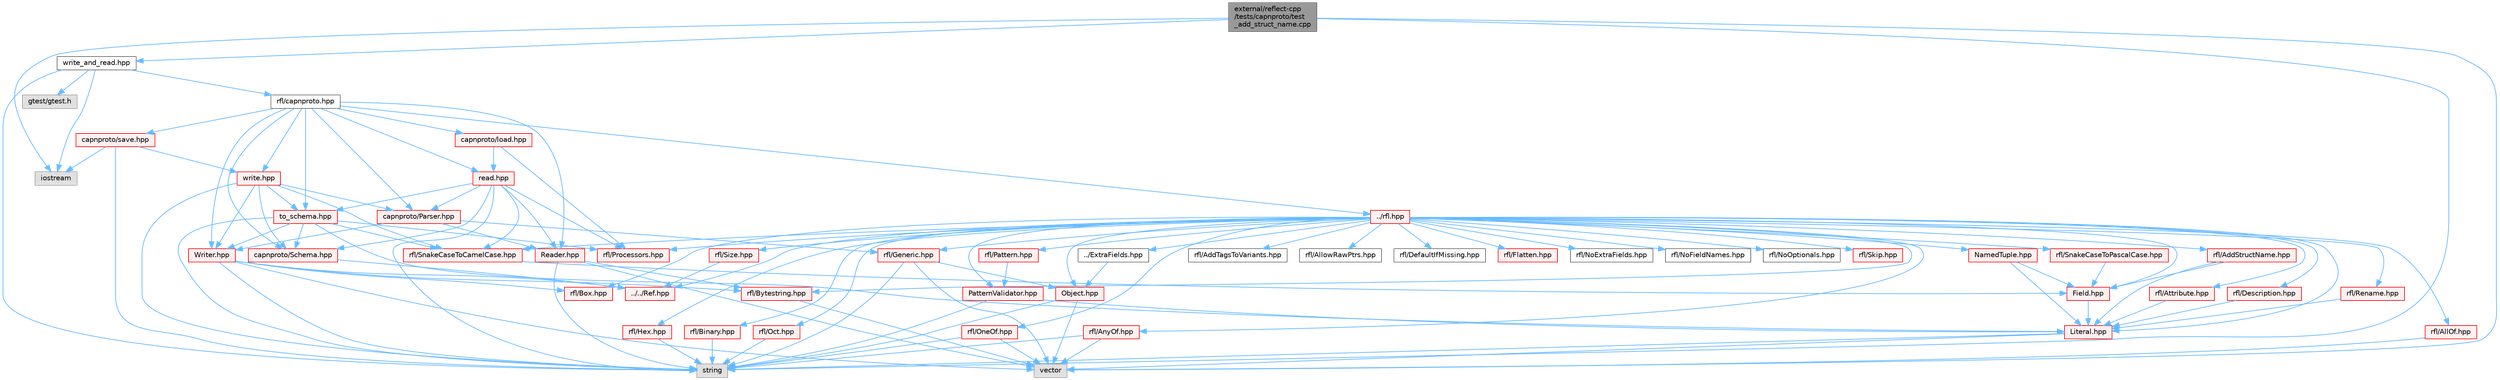 digraph "external/reflect-cpp/tests/capnproto/test_add_struct_name.cpp"
{
 // LATEX_PDF_SIZE
  bgcolor="transparent";
  edge [fontname=Helvetica,fontsize=10,labelfontname=Helvetica,labelfontsize=10];
  node [fontname=Helvetica,fontsize=10,shape=box,height=0.2,width=0.4];
  Node1 [id="Node000001",label="external/reflect-cpp\l/tests/capnproto/test\l_add_struct_name.cpp",height=0.2,width=0.4,color="gray40", fillcolor="grey60", style="filled", fontcolor="black",tooltip=" "];
  Node1 -> Node2 [id="edge119_Node000001_Node000002",color="steelblue1",style="solid",tooltip=" "];
  Node2 [id="Node000002",label="iostream",height=0.2,width=0.4,color="grey60", fillcolor="#E0E0E0", style="filled",tooltip=" "];
  Node1 -> Node3 [id="edge120_Node000001_Node000003",color="steelblue1",style="solid",tooltip=" "];
  Node3 [id="Node000003",label="string",height=0.2,width=0.4,color="grey60", fillcolor="#E0E0E0", style="filled",tooltip=" "];
  Node1 -> Node4 [id="edge121_Node000001_Node000004",color="steelblue1",style="solid",tooltip=" "];
  Node4 [id="Node000004",label="vector",height=0.2,width=0.4,color="grey60", fillcolor="#E0E0E0", style="filled",tooltip=" "];
  Node1 -> Node5 [id="edge122_Node000001_Node000005",color="steelblue1",style="solid",tooltip=" "];
  Node5 [id="Node000005",label="write_and_read.hpp",height=0.2,width=0.4,color="grey40", fillcolor="white", style="filled",URL="$capnproto_2write__and__read_8hpp.html",tooltip=" "];
  Node5 -> Node6 [id="edge123_Node000005_Node000006",color="steelblue1",style="solid",tooltip=" "];
  Node6 [id="Node000006",label="gtest/gtest.h",height=0.2,width=0.4,color="grey60", fillcolor="#E0E0E0", style="filled",tooltip=" "];
  Node5 -> Node2 [id="edge124_Node000005_Node000002",color="steelblue1",style="solid",tooltip=" "];
  Node5 -> Node7 [id="edge125_Node000005_Node000007",color="steelblue1",style="solid",tooltip=" "];
  Node7 [id="Node000007",label="rfl/capnproto.hpp",height=0.2,width=0.4,color="grey40", fillcolor="white", style="filled",URL="$capnproto_8hpp.html",tooltip=" "];
  Node7 -> Node8 [id="edge126_Node000007_Node000008",color="steelblue1",style="solid",tooltip=" "];
  Node8 [id="Node000008",label="../rfl.hpp",height=0.2,width=0.4,color="red", fillcolor="#FFF0F0", style="filled",URL="$rfl_8hpp.html",tooltip=" "];
  Node8 -> Node9 [id="edge127_Node000008_Node000009",color="steelblue1",style="solid",tooltip=" "];
  Node9 [id="Node000009",label="rfl/AddStructName.hpp",height=0.2,width=0.4,color="red", fillcolor="#FFF0F0", style="filled",URL="$_add_struct_name_8hpp.html",tooltip=" "];
  Node9 -> Node11 [id="edge128_Node000009_Node000011",color="steelblue1",style="solid",tooltip=" "];
  Node11 [id="Node000011",label="Field.hpp",height=0.2,width=0.4,color="red", fillcolor="#FFF0F0", style="filled",URL="$_field_8hpp.html",tooltip=" "];
  Node11 -> Node16 [id="edge129_Node000011_Node000016",color="steelblue1",style="solid",tooltip=" "];
  Node16 [id="Node000016",label="Literal.hpp",height=0.2,width=0.4,color="red", fillcolor="#FFF0F0", style="filled",URL="$_literal_8hpp.html",tooltip=" "];
  Node16 -> Node3 [id="edge130_Node000016_Node000003",color="steelblue1",style="solid",tooltip=" "];
  Node16 -> Node4 [id="edge131_Node000016_Node000004",color="steelblue1",style="solid",tooltip=" "];
  Node9 -> Node16 [id="edge132_Node000009_Node000016",color="steelblue1",style="solid",tooltip=" "];
  Node8 -> Node57 [id="edge133_Node000008_Node000057",color="steelblue1",style="solid",tooltip=" "];
  Node57 [id="Node000057",label="rfl/AddTagsToVariants.hpp",height=0.2,width=0.4,color="grey40", fillcolor="white", style="filled",URL="$_add_tags_to_variants_8hpp.html",tooltip=" "];
  Node8 -> Node58 [id="edge134_Node000008_Node000058",color="steelblue1",style="solid",tooltip=" "];
  Node58 [id="Node000058",label="rfl/AllOf.hpp",height=0.2,width=0.4,color="red", fillcolor="#FFF0F0", style="filled",URL="$_all_of_8hpp.html",tooltip=" "];
  Node58 -> Node4 [id="edge135_Node000058_Node000004",color="steelblue1",style="solid",tooltip=" "];
  Node8 -> Node67 [id="edge136_Node000008_Node000067",color="steelblue1",style="solid",tooltip=" "];
  Node67 [id="Node000067",label="rfl/AllowRawPtrs.hpp",height=0.2,width=0.4,color="grey40", fillcolor="white", style="filled",URL="$_allow_raw_ptrs_8hpp.html",tooltip=" "];
  Node8 -> Node68 [id="edge137_Node000008_Node000068",color="steelblue1",style="solid",tooltip=" "];
  Node68 [id="Node000068",label="rfl/AnyOf.hpp",height=0.2,width=0.4,color="red", fillcolor="#FFF0F0", style="filled",URL="$_any_of_8hpp.html",tooltip=" "];
  Node68 -> Node3 [id="edge138_Node000068_Node000003",color="steelblue1",style="solid",tooltip=" "];
  Node68 -> Node4 [id="edge139_Node000068_Node000004",color="steelblue1",style="solid",tooltip=" "];
  Node8 -> Node70 [id="edge140_Node000008_Node000070",color="steelblue1",style="solid",tooltip=" "];
  Node70 [id="Node000070",label="rfl/Attribute.hpp",height=0.2,width=0.4,color="red", fillcolor="#FFF0F0", style="filled",URL="$_attribute_8hpp.html",tooltip=" "];
  Node70 -> Node16 [id="edge141_Node000070_Node000016",color="steelblue1",style="solid",tooltip=" "];
  Node8 -> Node71 [id="edge142_Node000008_Node000071",color="steelblue1",style="solid",tooltip=" "];
  Node71 [id="Node000071",label="rfl/Binary.hpp",height=0.2,width=0.4,color="red", fillcolor="#FFF0F0", style="filled",URL="$_binary_8hpp.html",tooltip=" "];
  Node71 -> Node3 [id="edge143_Node000071_Node000003",color="steelblue1",style="solid",tooltip=" "];
  Node8 -> Node73 [id="edge144_Node000008_Node000073",color="steelblue1",style="solid",tooltip=" "];
  Node73 [id="Node000073",label="rfl/Box.hpp",height=0.2,width=0.4,color="red", fillcolor="#FFF0F0", style="filled",URL="$_box_8hpp.html",tooltip=" "];
  Node8 -> Node74 [id="edge145_Node000008_Node000074",color="steelblue1",style="solid",tooltip=" "];
  Node74 [id="Node000074",label="rfl/Bytestring.hpp",height=0.2,width=0.4,color="red", fillcolor="#FFF0F0", style="filled",URL="$_bytestring_8hpp.html",tooltip=" "];
  Node74 -> Node4 [id="edge146_Node000074_Node000004",color="steelblue1",style="solid",tooltip=" "];
  Node8 -> Node75 [id="edge147_Node000008_Node000075",color="steelblue1",style="solid",tooltip=" "];
  Node75 [id="Node000075",label="rfl/DefaultIfMissing.hpp",height=0.2,width=0.4,color="grey40", fillcolor="white", style="filled",URL="$_default_if_missing_8hpp.html",tooltip=" "];
  Node8 -> Node76 [id="edge148_Node000008_Node000076",color="steelblue1",style="solid",tooltip=" "];
  Node76 [id="Node000076",label="rfl/Description.hpp",height=0.2,width=0.4,color="red", fillcolor="#FFF0F0", style="filled",URL="$_description_8hpp.html",tooltip=" "];
  Node76 -> Node16 [id="edge149_Node000076_Node000016",color="steelblue1",style="solid",tooltip=" "];
  Node8 -> Node51 [id="edge150_Node000008_Node000051",color="steelblue1",style="solid",tooltip=" "];
  Node51 [id="Node000051",label="../ExtraFields.hpp",height=0.2,width=0.4,color="grey40", fillcolor="white", style="filled",URL="$_extra_fields_8hpp.html",tooltip=" "];
  Node51 -> Node52 [id="edge151_Node000051_Node000052",color="steelblue1",style="solid",tooltip=" "];
  Node52 [id="Node000052",label="Object.hpp",height=0.2,width=0.4,color="red", fillcolor="#FFF0F0", style="filled",URL="$_object_8hpp.html",tooltip=" "];
  Node52 -> Node3 [id="edge152_Node000052_Node000003",color="steelblue1",style="solid",tooltip=" "];
  Node52 -> Node4 [id="edge153_Node000052_Node000004",color="steelblue1",style="solid",tooltip=" "];
  Node8 -> Node11 [id="edge154_Node000008_Node000011",color="steelblue1",style="solid",tooltip=" "];
  Node8 -> Node77 [id="edge155_Node000008_Node000077",color="steelblue1",style="solid",tooltip=" "];
  Node77 [id="Node000077",label="rfl/Flatten.hpp",height=0.2,width=0.4,color="red", fillcolor="#FFF0F0", style="filled",URL="$_flatten_8hpp.html",tooltip=" "];
  Node8 -> Node78 [id="edge156_Node000008_Node000078",color="steelblue1",style="solid",tooltip=" "];
  Node78 [id="Node000078",label="rfl/Generic.hpp",height=0.2,width=0.4,color="red", fillcolor="#FFF0F0", style="filled",URL="$_generic_8hpp.html",tooltip=" "];
  Node78 -> Node3 [id="edge157_Node000078_Node000003",color="steelblue1",style="solid",tooltip=" "];
  Node78 -> Node4 [id="edge158_Node000078_Node000004",color="steelblue1",style="solid",tooltip=" "];
  Node78 -> Node52 [id="edge159_Node000078_Node000052",color="steelblue1",style="solid",tooltip=" "];
  Node8 -> Node80 [id="edge160_Node000008_Node000080",color="steelblue1",style="solid",tooltip=" "];
  Node80 [id="Node000080",label="rfl/Hex.hpp",height=0.2,width=0.4,color="red", fillcolor="#FFF0F0", style="filled",URL="$_hex_8hpp.html",tooltip=" "];
  Node80 -> Node3 [id="edge161_Node000080_Node000003",color="steelblue1",style="solid",tooltip=" "];
  Node8 -> Node16 [id="edge162_Node000008_Node000016",color="steelblue1",style="solid",tooltip=" "];
  Node8 -> Node45 [id="edge163_Node000008_Node000045",color="steelblue1",style="solid",tooltip=" "];
  Node45 [id="Node000045",label="NamedTuple.hpp",height=0.2,width=0.4,color="red", fillcolor="#FFF0F0", style="filled",URL="$_named_tuple_8hpp.html",tooltip=" "];
  Node45 -> Node11 [id="edge164_Node000045_Node000011",color="steelblue1",style="solid",tooltip=" "];
  Node45 -> Node16 [id="edge165_Node000045_Node000016",color="steelblue1",style="solid",tooltip=" "];
  Node8 -> Node81 [id="edge166_Node000008_Node000081",color="steelblue1",style="solid",tooltip=" "];
  Node81 [id="Node000081",label="rfl/NoExtraFields.hpp",height=0.2,width=0.4,color="grey40", fillcolor="white", style="filled",URL="$_no_extra_fields_8hpp.html",tooltip=" "];
  Node8 -> Node82 [id="edge167_Node000008_Node000082",color="steelblue1",style="solid",tooltip=" "];
  Node82 [id="Node000082",label="rfl/NoFieldNames.hpp",height=0.2,width=0.4,color="grey40", fillcolor="white", style="filled",URL="$_no_field_names_8hpp.html",tooltip=" "];
  Node8 -> Node83 [id="edge168_Node000008_Node000083",color="steelblue1",style="solid",tooltip=" "];
  Node83 [id="Node000083",label="rfl/NoOptionals.hpp",height=0.2,width=0.4,color="grey40", fillcolor="white", style="filled",URL="$_no_optionals_8hpp.html",tooltip=" "];
  Node8 -> Node52 [id="edge169_Node000008_Node000052",color="steelblue1",style="solid",tooltip=" "];
  Node8 -> Node84 [id="edge170_Node000008_Node000084",color="steelblue1",style="solid",tooltip=" "];
  Node84 [id="Node000084",label="rfl/Oct.hpp",height=0.2,width=0.4,color="red", fillcolor="#FFF0F0", style="filled",URL="$_oct_8hpp.html",tooltip=" "];
  Node84 -> Node3 [id="edge171_Node000084_Node000003",color="steelblue1",style="solid",tooltip=" "];
  Node8 -> Node86 [id="edge172_Node000008_Node000086",color="steelblue1",style="solid",tooltip=" "];
  Node86 [id="Node000086",label="rfl/OneOf.hpp",height=0.2,width=0.4,color="red", fillcolor="#FFF0F0", style="filled",URL="$_one_of_8hpp.html",tooltip=" "];
  Node86 -> Node3 [id="edge173_Node000086_Node000003",color="steelblue1",style="solid",tooltip=" "];
  Node86 -> Node4 [id="edge174_Node000086_Node000004",color="steelblue1",style="solid",tooltip=" "];
  Node8 -> Node87 [id="edge175_Node000008_Node000087",color="steelblue1",style="solid",tooltip=" "];
  Node87 [id="Node000087",label="rfl/Pattern.hpp",height=0.2,width=0.4,color="red", fillcolor="#FFF0F0", style="filled",URL="$_pattern_8hpp.html",tooltip=" "];
  Node87 -> Node88 [id="edge176_Node000087_Node000088",color="steelblue1",style="solid",tooltip=" "];
  Node88 [id="Node000088",label="PatternValidator.hpp",height=0.2,width=0.4,color="red", fillcolor="#FFF0F0", style="filled",URL="$_pattern_validator_8hpp.html",tooltip=" "];
  Node88 -> Node3 [id="edge177_Node000088_Node000003",color="steelblue1",style="solid",tooltip=" "];
  Node88 -> Node16 [id="edge178_Node000088_Node000016",color="steelblue1",style="solid",tooltip=" "];
  Node8 -> Node88 [id="edge179_Node000008_Node000088",color="steelblue1",style="solid",tooltip=" "];
  Node8 -> Node94 [id="edge180_Node000008_Node000094",color="steelblue1",style="solid",tooltip=" "];
  Node94 [id="Node000094",label="rfl/Processors.hpp",height=0.2,width=0.4,color="red", fillcolor="#FFF0F0", style="filled",URL="$_processors_8hpp.html",tooltip=" "];
  Node8 -> Node61 [id="edge181_Node000008_Node000061",color="steelblue1",style="solid",tooltip=" "];
  Node61 [id="Node000061",label="../../Ref.hpp",height=0.2,width=0.4,color="red", fillcolor="#FFF0F0", style="filled",URL="$_ref_8hpp.html",tooltip=" "];
  Node8 -> Node103 [id="edge182_Node000008_Node000103",color="steelblue1",style="solid",tooltip=" "];
  Node103 [id="Node000103",label="rfl/Rename.hpp",height=0.2,width=0.4,color="red", fillcolor="#FFF0F0", style="filled",URL="$_rename_8hpp.html",tooltip=" "];
  Node103 -> Node16 [id="edge183_Node000103_Node000016",color="steelblue1",style="solid",tooltip=" "];
  Node8 -> Node104 [id="edge184_Node000008_Node000104",color="steelblue1",style="solid",tooltip=" "];
  Node104 [id="Node000104",label="rfl/Size.hpp",height=0.2,width=0.4,color="red", fillcolor="#FFF0F0", style="filled",URL="$_size_8hpp.html",tooltip=" "];
  Node104 -> Node61 [id="edge185_Node000104_Node000061",color="steelblue1",style="solid",tooltip=" "];
  Node8 -> Node105 [id="edge186_Node000008_Node000105",color="steelblue1",style="solid",tooltip=" "];
  Node105 [id="Node000105",label="rfl/Skip.hpp",height=0.2,width=0.4,color="red", fillcolor="#FFF0F0", style="filled",URL="$_skip_8hpp.html",tooltip=" "];
  Node8 -> Node107 [id="edge187_Node000008_Node000107",color="steelblue1",style="solid",tooltip=" "];
  Node107 [id="Node000107",label="rfl/SnakeCaseToCamelCase.hpp",height=0.2,width=0.4,color="red", fillcolor="#FFF0F0", style="filled",URL="$_snake_case_to_camel_case_8hpp.html",tooltip=" "];
  Node107 -> Node11 [id="edge188_Node000107_Node000011",color="steelblue1",style="solid",tooltip=" "];
  Node8 -> Node110 [id="edge189_Node000008_Node000110",color="steelblue1",style="solid",tooltip=" "];
  Node110 [id="Node000110",label="rfl/SnakeCaseToPascalCase.hpp",height=0.2,width=0.4,color="red", fillcolor="#FFF0F0", style="filled",URL="$_snake_case_to_pascal_case_8hpp.html",tooltip=" "];
  Node110 -> Node11 [id="edge190_Node000110_Node000011",color="steelblue1",style="solid",tooltip=" "];
  Node7 -> Node299 [id="edge191_Node000007_Node000299",color="steelblue1",style="solid",tooltip=" "];
  Node299 [id="Node000299",label="capnproto/Parser.hpp",height=0.2,width=0.4,color="red", fillcolor="#FFF0F0", style="filled",URL="$capnproto_2_parser_8hpp.html",tooltip=" "];
  Node299 -> Node78 [id="edge192_Node000299_Node000078",color="steelblue1",style="solid",tooltip=" "];
  Node299 -> Node300 [id="edge193_Node000299_Node000300",color="steelblue1",style="solid",tooltip=" "];
  Node300 [id="Node000300",label="Reader.hpp",height=0.2,width=0.4,color="red", fillcolor="#FFF0F0", style="filled",URL="$capnproto_2_reader_8hpp.html",tooltip=" "];
  Node300 -> Node3 [id="edge194_Node000300_Node000003",color="steelblue1",style="solid",tooltip=" "];
  Node300 -> Node4 [id="edge195_Node000300_Node000004",color="steelblue1",style="solid",tooltip=" "];
  Node300 -> Node74 [id="edge196_Node000300_Node000074",color="steelblue1",style="solid",tooltip=" "];
  Node299 -> Node302 [id="edge197_Node000299_Node000302",color="steelblue1",style="solid",tooltip=" "];
  Node302 [id="Node000302",label="Writer.hpp",height=0.2,width=0.4,color="red", fillcolor="#FFF0F0", style="filled",URL="$capnproto_2_writer_8hpp.html",tooltip=" "];
  Node302 -> Node3 [id="edge198_Node000302_Node000003",color="steelblue1",style="solid",tooltip=" "];
  Node302 -> Node4 [id="edge199_Node000302_Node000004",color="steelblue1",style="solid",tooltip=" "];
  Node302 -> Node73 [id="edge200_Node000302_Node000073",color="steelblue1",style="solid",tooltip=" "];
  Node302 -> Node74 [id="edge201_Node000302_Node000074",color="steelblue1",style="solid",tooltip=" "];
  Node302 -> Node61 [id="edge202_Node000302_Node000061",color="steelblue1",style="solid",tooltip=" "];
  Node7 -> Node300 [id="edge203_Node000007_Node000300",color="steelblue1",style="solid",tooltip=" "];
  Node7 -> Node304 [id="edge204_Node000007_Node000304",color="steelblue1",style="solid",tooltip=" "];
  Node304 [id="Node000304",label="capnproto/Schema.hpp",height=0.2,width=0.4,color="red", fillcolor="#FFF0F0", style="filled",URL="$capnproto_2_schema_8hpp.html",tooltip=" "];
  Node304 -> Node61 [id="edge205_Node000304_Node000061",color="steelblue1",style="solid",tooltip=" "];
  Node7 -> Node302 [id="edge206_Node000007_Node000302",color="steelblue1",style="solid",tooltip=" "];
  Node7 -> Node307 [id="edge207_Node000007_Node000307",color="steelblue1",style="solid",tooltip=" "];
  Node307 [id="Node000307",label="capnproto/load.hpp",height=0.2,width=0.4,color="red", fillcolor="#FFF0F0", style="filled",URL="$capnproto_2load_8hpp.html",tooltip=" "];
  Node307 -> Node94 [id="edge208_Node000307_Node000094",color="steelblue1",style="solid",tooltip=" "];
  Node307 -> Node310 [id="edge209_Node000307_Node000310",color="steelblue1",style="solid",tooltip=" "];
  Node310 [id="Node000310",label="read.hpp",height=0.2,width=0.4,color="red", fillcolor="#FFF0F0", style="filled",URL="$capnproto_2read_8hpp.html",tooltip=" "];
  Node310 -> Node3 [id="edge210_Node000310_Node000003",color="steelblue1",style="solid",tooltip=" "];
  Node310 -> Node94 [id="edge211_Node000310_Node000094",color="steelblue1",style="solid",tooltip=" "];
  Node310 -> Node107 [id="edge212_Node000310_Node000107",color="steelblue1",style="solid",tooltip=" "];
  Node310 -> Node299 [id="edge213_Node000310_Node000299",color="steelblue1",style="solid",tooltip=" "];
  Node310 -> Node300 [id="edge214_Node000310_Node000300",color="steelblue1",style="solid",tooltip=" "];
  Node310 -> Node304 [id="edge215_Node000310_Node000304",color="steelblue1",style="solid",tooltip=" "];
  Node310 -> Node315 [id="edge216_Node000310_Node000315",color="steelblue1",style="solid",tooltip=" "];
  Node315 [id="Node000315",label="to_schema.hpp",height=0.2,width=0.4,color="red", fillcolor="#FFF0F0", style="filled",URL="$capnproto_2to__schema_8hpp.html",tooltip=" "];
  Node315 -> Node3 [id="edge217_Node000315_Node000003",color="steelblue1",style="solid",tooltip=" "];
  Node315 -> Node16 [id="edge218_Node000315_Node000016",color="steelblue1",style="solid",tooltip=" "];
  Node315 -> Node94 [id="edge219_Node000315_Node000094",color="steelblue1",style="solid",tooltip=" "];
  Node315 -> Node107 [id="edge220_Node000315_Node000107",color="steelblue1",style="solid",tooltip=" "];
  Node315 -> Node304 [id="edge221_Node000315_Node000304",color="steelblue1",style="solid",tooltip=" "];
  Node315 -> Node302 [id="edge222_Node000315_Node000302",color="steelblue1",style="solid",tooltip=" "];
  Node7 -> Node310 [id="edge223_Node000007_Node000310",color="steelblue1",style="solid",tooltip=" "];
  Node7 -> Node473 [id="edge224_Node000007_Node000473",color="steelblue1",style="solid",tooltip=" "];
  Node473 [id="Node000473",label="capnproto/save.hpp",height=0.2,width=0.4,color="red", fillcolor="#FFF0F0", style="filled",URL="$capnproto_2save_8hpp.html",tooltip=" "];
  Node473 -> Node2 [id="edge225_Node000473_Node000002",color="steelblue1",style="solid",tooltip=" "];
  Node473 -> Node3 [id="edge226_Node000473_Node000003",color="steelblue1",style="solid",tooltip=" "];
  Node473 -> Node475 [id="edge227_Node000473_Node000475",color="steelblue1",style="solid",tooltip=" "];
  Node475 [id="Node000475",label="write.hpp",height=0.2,width=0.4,color="red", fillcolor="#FFF0F0", style="filled",URL="$capnproto_2write_8hpp.html",tooltip=" "];
  Node475 -> Node3 [id="edge228_Node000475_Node000003",color="steelblue1",style="solid",tooltip=" "];
  Node475 -> Node107 [id="edge229_Node000475_Node000107",color="steelblue1",style="solid",tooltip=" "];
  Node475 -> Node299 [id="edge230_Node000475_Node000299",color="steelblue1",style="solid",tooltip=" "];
  Node475 -> Node304 [id="edge231_Node000475_Node000304",color="steelblue1",style="solid",tooltip=" "];
  Node475 -> Node302 [id="edge232_Node000475_Node000302",color="steelblue1",style="solid",tooltip=" "];
  Node475 -> Node315 [id="edge233_Node000475_Node000315",color="steelblue1",style="solid",tooltip=" "];
  Node7 -> Node315 [id="edge234_Node000007_Node000315",color="steelblue1",style="solid",tooltip=" "];
  Node7 -> Node475 [id="edge235_Node000007_Node000475",color="steelblue1",style="solid",tooltip=" "];
  Node5 -> Node3 [id="edge236_Node000005_Node000003",color="steelblue1",style="solid",tooltip=" "];
}
